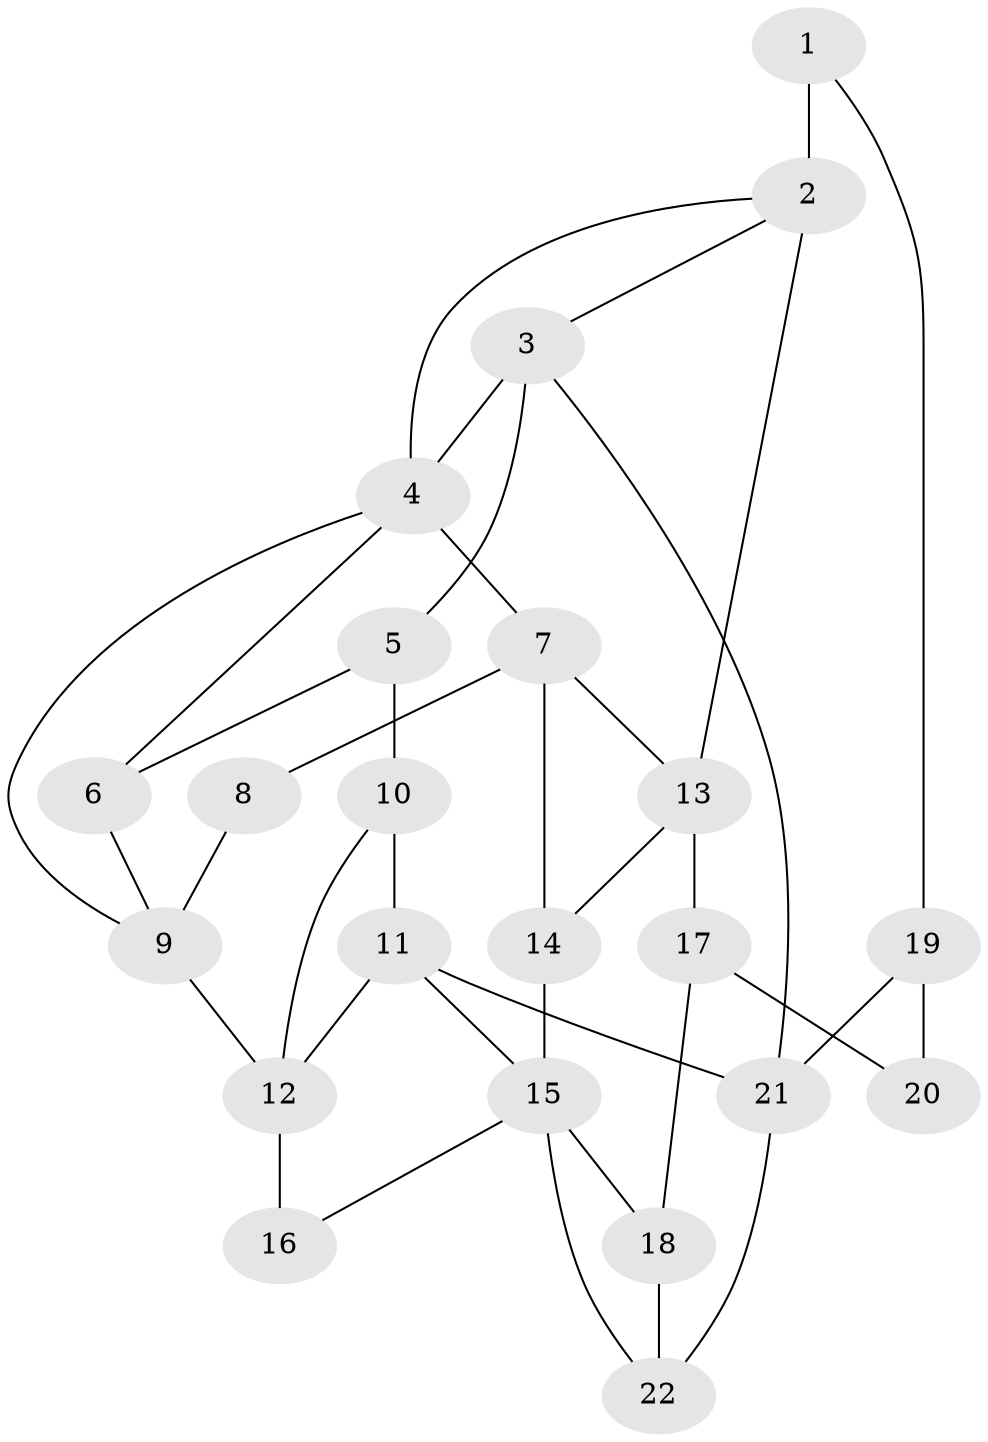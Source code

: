 // original degree distribution, {3: 0.0273972602739726, 6: 0.1917808219178082, 4: 0.2328767123287671, 5: 0.547945205479452}
// Generated by graph-tools (version 1.1) at 2025/54/03/04/25 22:54:37]
// undirected, 22 vertices, 37 edges
graph export_dot {
  node [color=gray90,style=filled];
  1;
  2;
  3;
  4;
  5;
  6;
  7;
  8;
  9;
  10;
  11;
  12;
  13;
  14;
  15;
  16;
  17;
  18;
  19;
  20;
  21;
  22;
  1 -- 2 [weight=4.0];
  1 -- 19 [weight=2.0];
  2 -- 3 [weight=1.0];
  2 -- 4 [weight=1.0];
  2 -- 13 [weight=1.0];
  3 -- 4 [weight=1.0];
  3 -- 5 [weight=2.0];
  3 -- 21 [weight=1.0];
  4 -- 6 [weight=1.0];
  4 -- 7 [weight=1.0];
  4 -- 9 [weight=1.0];
  5 -- 6 [weight=2.0];
  5 -- 10 [weight=2.0];
  6 -- 9 [weight=1.0];
  7 -- 8 [weight=1.0];
  7 -- 13 [weight=1.0];
  7 -- 14 [weight=1.0];
  8 -- 9 [weight=2.0];
  9 -- 12 [weight=2.0];
  10 -- 11 [weight=3.0];
  10 -- 12 [weight=1.0];
  11 -- 12 [weight=1.0];
  11 -- 15 [weight=1.0];
  11 -- 21 [weight=1.0];
  12 -- 16 [weight=2.0];
  13 -- 14 [weight=1.0];
  13 -- 17 [weight=2.0];
  14 -- 15 [weight=2.0];
  15 -- 16 [weight=1.0];
  15 -- 18 [weight=1.0];
  15 -- 22 [weight=1.0];
  17 -- 18 [weight=2.0];
  17 -- 20 [weight=2.0];
  18 -- 22 [weight=3.0];
  19 -- 20 [weight=2.0];
  19 -- 21 [weight=3.0];
  21 -- 22 [weight=2.0];
}
